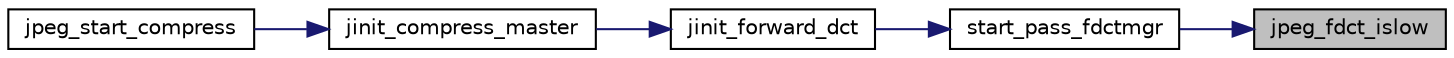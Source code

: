 digraph "jpeg_fdct_islow"
{
 // LATEX_PDF_SIZE
  bgcolor="transparent";
  edge [fontname="Helvetica",fontsize="10",labelfontname="Helvetica",labelfontsize="10"];
  node [fontname="Helvetica",fontsize="10",shape=record];
  rankdir="RL";
  Node187 [label="jpeg_fdct_islow",height=0.2,width=0.4,color="black", fillcolor="grey75", style="filled", fontcolor="black",tooltip=" "];
  Node187 -> Node188 [dir="back",color="midnightblue",fontsize="10",style="solid"];
  Node188 [label="start_pass_fdctmgr",height=0.2,width=0.4,color="black",URL="$jcdctmgr_8c.html#a909c98d4298fb13a7deba29ff28529f0",tooltip=" "];
  Node188 -> Node189 [dir="back",color="midnightblue",fontsize="10",style="solid"];
  Node189 [label="jinit_forward_dct",height=0.2,width=0.4,color="black",URL="$jcdctmgr_8c.html#a5ef01444bb5e9364b2e5c5c956209a07",tooltip=" "];
  Node189 -> Node190 [dir="back",color="midnightblue",fontsize="10",style="solid"];
  Node190 [label="jinit_compress_master",height=0.2,width=0.4,color="black",URL="$jcinit_8c.html#a9b434908559c6849283fcac944250b3b",tooltip=" "];
  Node190 -> Node191 [dir="back",color="midnightblue",fontsize="10",style="solid"];
  Node191 [label="jpeg_start_compress",height=0.2,width=0.4,color="black",URL="$jcapistd_8c.html#aacff7627af44bc9457601ba15577162d",tooltip=" "];
}
